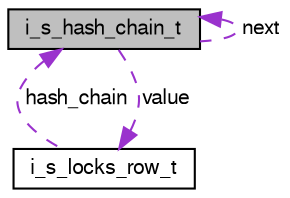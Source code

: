 digraph "i_s_hash_chain_t"
{
  bgcolor="transparent";
  edge [fontname="FreeSans",fontsize="10",labelfontname="FreeSans",labelfontsize="10"];
  node [fontname="FreeSans",fontsize="10",shape=record];
  Node1 [label="i_s_hash_chain_t",height=0.2,width=0.4,color="black", fillcolor="grey75", style="filled" fontcolor="black"];
  Node1 -> Node1 [dir="back",color="darkorchid3",fontsize="10",style="dashed",label=" next" ,fontname="FreeSans"];
  Node2 -> Node1 [dir="back",color="darkorchid3",fontsize="10",style="dashed",label=" value" ,fontname="FreeSans"];
  Node2 [label="i_s_locks_row_t",height=0.2,width=0.4,color="black",URL="$structi__s__locks__row__t.html"];
  Node1 -> Node2 [dir="back",color="darkorchid3",fontsize="10",style="dashed",label=" hash_chain" ,fontname="FreeSans"];
}

